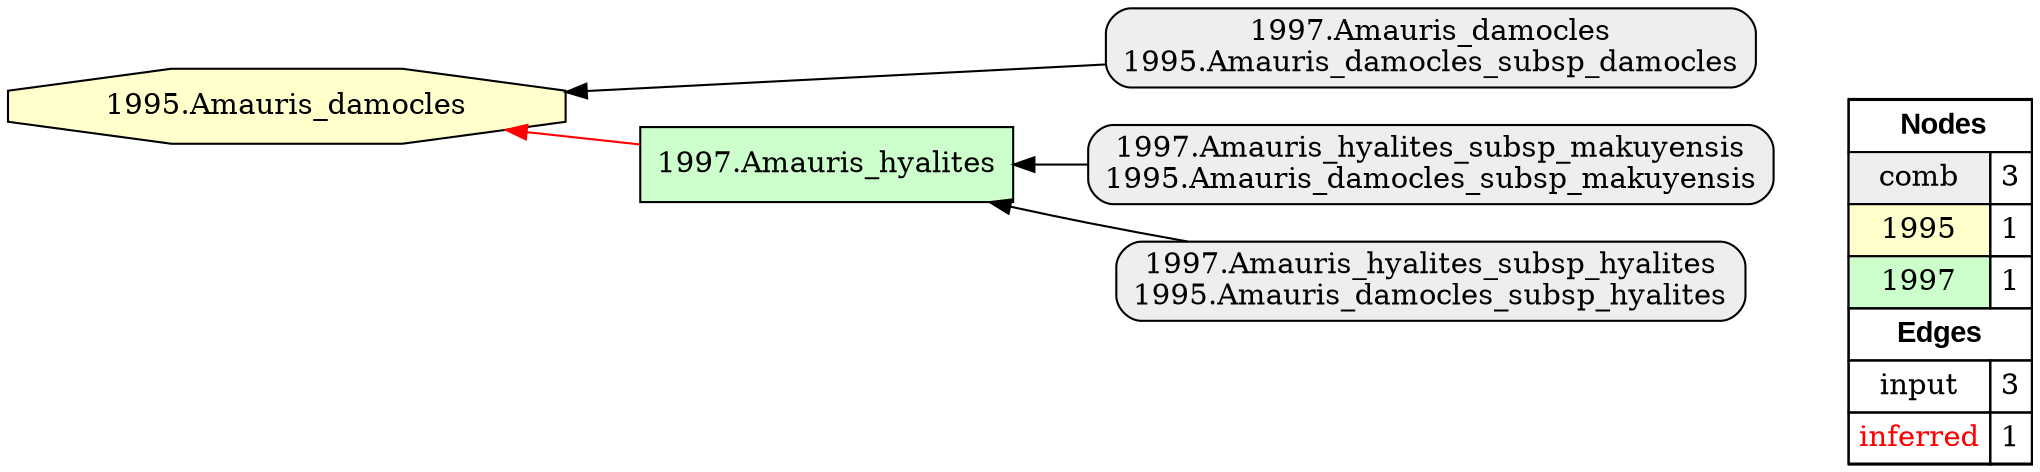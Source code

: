 digraph{
rankdir=RL
node[shape=box style="filled,rounded" fillcolor="#EEEEEE"] 
"1997.Amauris_damocles\n1995.Amauris_damocles_subsp_damocles"
"1997.Amauris_hyalites_subsp_makuyensis\n1995.Amauris_damocles_subsp_makuyensis"
"1997.Amauris_hyalites_subsp_hyalites\n1995.Amauris_damocles_subsp_hyalites"
node[shape=octagon style=filled fillcolor="#FFFFCC"] 
"1995.Amauris_damocles"
node[shape=box style=filled fillcolor="#CCFFCC"] 
"1997.Amauris_hyalites"
edge[arrowhead=normal style=solid color="#000000" constraint=true penwidth=1]
"1997.Amauris_damocles\n1995.Amauris_damocles_subsp_damocles" -> "1995.Amauris_damocles"
"1997.Amauris_hyalites_subsp_hyalites\n1995.Amauris_damocles_subsp_hyalites" -> "1997.Amauris_hyalites"
"1997.Amauris_hyalites_subsp_makuyensis\n1995.Amauris_damocles_subsp_makuyensis" -> "1997.Amauris_hyalites"
edge[arrowhead=normal style=solid color="#FF0000" constraint=true penwidth=1]
"1997.Amauris_hyalites" -> "1995.Amauris_damocles"
edge[arrowhead=normal style=dotted color="#000000" constraint=true penwidth=1]
node[shape=box] 
{rank=source Legend [fillcolor= white margin=0 label=< 
 <TABLE BORDER="0" CELLBORDER="1" CELLSPACING="0" CELLPADDING="4"> 
<TR> <TD COLSPAN="2"><font face="Arial Black"> Nodes</font></TD> </TR> 
<TR> 
 <TD bgcolor="#EEEEEE">comb</TD> 
 <TD>3</TD> 
 </TR> 
<TR> 
 <TD bgcolor="#FFFFCC">1995</TD> 
 <TD>1</TD> 
 </TR> 
<TR> 
 <TD bgcolor="#CCFFCC">1997</TD> 
 <TD>1</TD> 
 </TR> 
<TR> <TD COLSPAN="2"><font face = "Arial Black"> Edges </font></TD> </TR> 
<TR> 
 <TD><font color ="#000000">input</font></TD> 
 <TD>3</TD> 
 </TR> 
<TR> 
 <TD><font color ="#FF0000">inferred</font></TD> 
 <TD>1</TD> 
 </TR> 
</TABLE> 
 >] } 
}